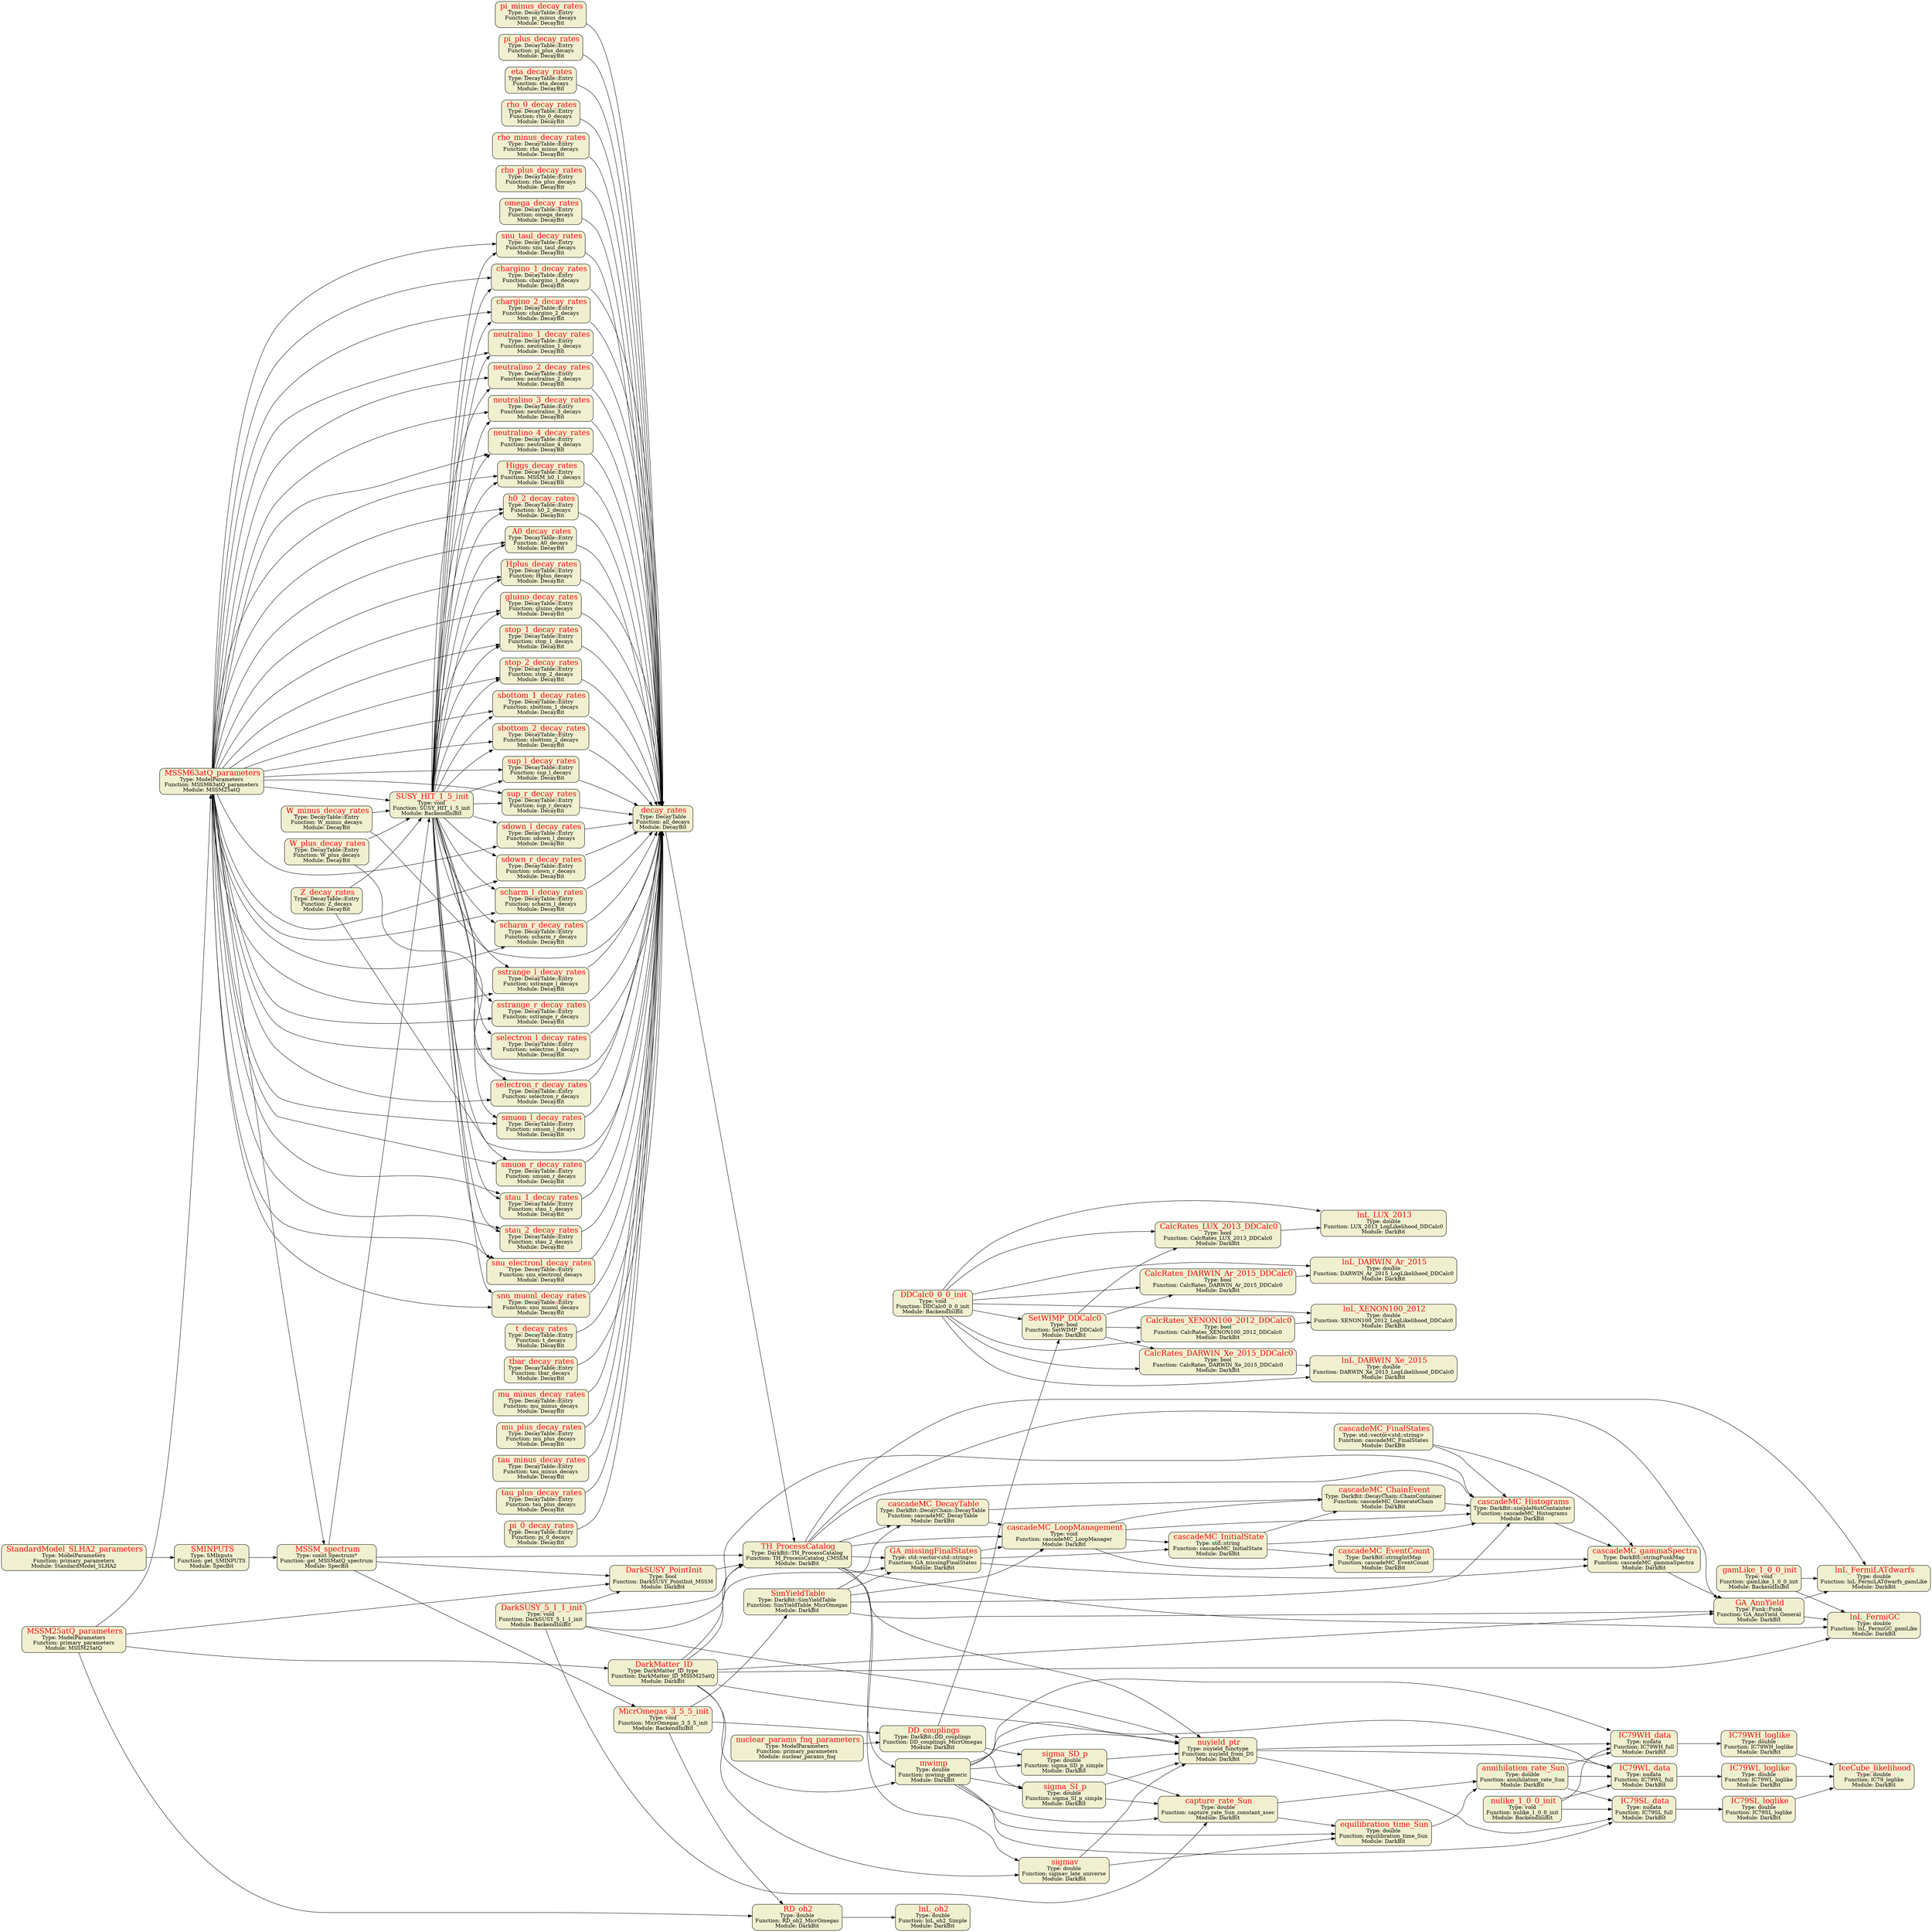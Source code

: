 digraph G {
	graph [rankdir=LR];
	0	 [fillcolor="#F0F0D0",
		label=< <font point-size="20" color="red">nuclear_params_fnq_parameters</font><br/>Type: ModelParameters<br/>Function: primary_parameters<br/>Module: nuclear_params_fnq>,
		shape=box,
		style="rounded,filled"];
	97	 [fillcolor="#F0F0D0",
		label=< <font point-size="20" color="red">DD_couplings</font><br/>Type: DarkBit::DD_couplings<br/>Function: DD_couplings_MicrOmegas<br/>Module: DarkBit>,
		shape=box,
		style="rounded,filled"];
	0 -> 97;
	103	 [fillcolor="#F0F0D0",
		label=< <font point-size="20" color="red">SetWIMP_DDCalc0</font><br/>Type: bool<br/>Function: SetWIMP_DDCalc0<br/>Module: DarkBit>,
		shape=box,
		style="rounded,filled"];
	97 -> 103;
	99	 [fillcolor="#F0F0D0",
		label=< <font point-size="20" color="red">sigma_SI_p</font><br/>Type: double<br/>Function: sigma_SI_p_simple<br/>Module: DarkBit>,
		shape=box,
		style="rounded,filled"];
	97 -> 99;
	101	 [fillcolor="#F0F0D0",
		label=< <font point-size="20" color="red">sigma_SD_p</font><br/>Type: double<br/>Function: sigma_SD_p_simple<br/>Module: DarkBit>,
		shape=box,
		style="rounded,filled"];
	97 -> 101;
	104	 [fillcolor="#F0F0D0",
		label=< <font point-size="20" color="red">CalcRates_XENON100_2012_DDCalc0</font><br/>Type: bool<br/>Function: CalcRates_XENON100_2012_DDCalc0<br/>Module: DarkBit>,
		shape=box,
		style="rounded,filled"];
	103 -> 104;
	105	 [fillcolor="#F0F0D0",
		label=< <font point-size="20" color="red">CalcRates_LUX_2013_DDCalc0</font><br/>Type: bool<br/>Function: CalcRates_LUX_2013_DDCalc0<br/>Module: DarkBit>,
		shape=box,
		style="rounded,filled"];
	103 -> 105;
	106	 [fillcolor="#F0F0D0",
		label=< <font point-size="20" color="red">CalcRates_DARWIN_Ar_2015_DDCalc0</font><br/>Type: bool<br/>Function: CalcRates_DARWIN_Ar_2015_DDCalc0<br/>Module: DarkBit>,
		shape=box,
		style="rounded,filled"];
	103 -> 106;
	107	 [fillcolor="#F0F0D0",
		label=< <font point-size="20" color="red">CalcRates_DARWIN_Xe_2015_DDCalc0</font><br/>Type: bool<br/>Function: CalcRates_DARWIN_Xe_2015_DDCalc0<br/>Module: DarkBit>,
		shape=box,
		style="rounded,filled"];
	103 -> 107;
	135	 [fillcolor="#F0F0D0",
		label=< <font point-size="20" color="red">nuyield_ptr</font><br/>Type: nuyield_functype<br/>Function: nuyield_from_DS<br/>Module: DarkBit>,
		shape=box,
		style="rounded,filled"];
	99 -> 135;
	132	 [fillcolor="#F0F0D0",
		label=< <font point-size="20" color="red">capture_rate_Sun</font><br/>Type: double<br/>Function: capture_rate_Sun_constant_xsec<br/>Module: DarkBit>,
		shape=box,
		style="rounded,filled"];
	99 -> 132;
	101 -> 135;
	101 -> 132;
	108	 [fillcolor="#F0F0D0",
		label=< <font point-size="20" color="red">lnL_XENON100_2012</font><br/>Type: double<br/>Function: XENON100_2012_LogLikelihood_DDCalc0<br/>Module: DarkBit>,
		shape=box,
		style="rounded,filled"];
	104 -> 108;
	114	 [fillcolor="#F0F0D0",
		label=< <font point-size="20" color="red">lnL_LUX_2013</font><br/>Type: double<br/>Function: LUX_2013_LogLikelihood_DDCalc0<br/>Module: DarkBit>,
		shape=box,
		style="rounded,filled"];
	105 -> 114;
	120	 [fillcolor="#F0F0D0",
		label=< <font point-size="20" color="red">lnL_DARWIN_Ar_2015</font><br/>Type: double<br/>Function: DARWIN_Ar_2015_LogLikelihood_DDCalc0<br/>Module: DarkBit>,
		shape=box,
		style="rounded,filled"];
	106 -> 120;
	126	 [fillcolor="#F0F0D0",
		label=< <font point-size="20" color="red">lnL_DARWIN_Xe_2015</font><br/>Type: double<br/>Function: DARWIN_Xe_2015_LogLikelihood_DDCalc0<br/>Module: DarkBit>,
		shape=box,
		style="rounded,filled"];
	107 -> 126;
	142	 [fillcolor="#F0F0D0",
		label=< <font point-size="20" color="red">IC79WH_data</font><br/>Type: nudata<br/>Function: IC79WH_full<br/>Module: DarkBit>,
		shape=box,
		style="rounded,filled"];
	135 -> 142;
	148	 [fillcolor="#F0F0D0",
		label=< <font point-size="20" color="red">IC79WL_data</font><br/>Type: nudata<br/>Function: IC79WL_full<br/>Module: DarkBit>,
		shape=box,
		style="rounded,filled"];
	135 -> 148;
	154	 [fillcolor="#F0F0D0",
		label=< <font point-size="20" color="red">IC79SL_data</font><br/>Type: nudata<br/>Function: IC79SL_full<br/>Module: DarkBit>,
		shape=box,
		style="rounded,filled"];
	135 -> 154;
	133	 [fillcolor="#F0F0D0",
		label=< <font point-size="20" color="red">equilibration_time_Sun</font><br/>Type: double<br/>Function: equilibration_time_Sun<br/>Module: DarkBit>,
		shape=box,
		style="rounded,filled"];
	132 -> 133;
	134	 [fillcolor="#F0F0D0",
		label=< <font point-size="20" color="red">annihilation_rate_Sun</font><br/>Type: double<br/>Function: annihilation_rate_Sun<br/>Module: DarkBit>,
		shape=box,
		style="rounded,filled"];
	132 -> 134;
	145	 [fillcolor="#F0F0D0",
		label=< <font point-size="20" color="red">IC79WH_loglike</font><br/>Type: double<br/>Function: IC79WH_loglike<br/>Module: DarkBit>,
		shape=box,
		style="rounded,filled"];
	142 -> 145;
	151	 [fillcolor="#F0F0D0",
		label=< <font point-size="20" color="red">IC79WL_loglike</font><br/>Type: double<br/>Function: IC79WL_loglike<br/>Module: DarkBit>,
		shape=box,
		style="rounded,filled"];
	148 -> 151;
	157	 [fillcolor="#F0F0D0",
		label=< <font point-size="20" color="red">IC79SL_loglike</font><br/>Type: double<br/>Function: IC79SL_loglike<br/>Module: DarkBit>,
		shape=box,
		style="rounded,filled"];
	154 -> 157;
	133 -> 134;
	134 -> 142;
	134 -> 148;
	134 -> 154;
	160	 [fillcolor="#F0F0D0",
		label=< <font point-size="20" color="red">IceCube_likelihood</font><br/>Type: double<br/>Function: IC79_loglike<br/>Module: DarkBit>,
		shape=box,
		style="rounded,filled"];
	145 -> 160;
	151 -> 160;
	157 -> 160;
	1	 [fillcolor="#F0F0D0",
		label=< <font point-size="20" color="red">StandardModel_SLHA2_parameters</font><br/>Type: ModelParameters<br/>Function: primary_parameters<br/>Module: StandardModel_SLHA2>,
		shape=box,
		style="rounded,filled"];
	168	 [fillcolor="#F0F0D0",
		label=< <font point-size="20" color="red">SMINPUTS</font><br/>Type: SMInputs<br/>Function: get_SMINPUTS<br/>Module: SpecBit>,
		shape=box,
		style="rounded,filled"];
	1 -> 168;
	171	 [fillcolor="#F0F0D0",
		label=< <font point-size="20" color="red">MSSM_spectrum</font><br/>Type: const Spectrum*<br/>Function: get_MSSMatQ_spectrum<br/>Module: SpecBit>,
		shape=box,
		style="rounded,filled"];
	168 -> 171;
	61	 [fillcolor="#F0F0D0",
		label=< <font point-size="20" color="red">DarkSUSY_PointInit</font><br/>Type: bool<br/>Function: DarkSUSY_PointInit_MSSM<br/>Module: DarkBit>,
		shape=box,
		style="rounded,filled"];
	171 -> 61;
	86	 [fillcolor="#F0F0D0",
		label=< <font point-size="20" color="red">TH_ProcessCatalog</font><br/>Type: DarkBit::TH_ProcessCatalog<br/>Function: TH_ProcessCatalog_CMSSM<br/>Module: DarkBit>,
		shape=box,
		style="rounded,filled"];
	171 -> 86;
	3	 [fillcolor="#F0F0D0",
		label=< <font point-size="20" color="red">SUSY_HIT_1_5_init</font><br/>Type: void<br/>Function: SUSY_HIT_1_5_init<br/>Module: BackendIniBit>,
		shape=box,
		style="rounded,filled"];
	171 -> 3;
	12	 [fillcolor="#F0F0D0",
		label=< <font point-size="20" color="red">MicrOmegas_3_5_5_init</font><br/>Type: void<br/>Function: MicrOmegas_3_5_5_init<br/>Module: BackendIniBit>,
		shape=box,
		style="rounded,filled"];
	171 -> 12;
	61 -> 86;
	86 -> 135;
	90	 [fillcolor="#F0F0D0",
		label=< <font point-size="20" color="red">lnL_FermiGC</font><br/>Type: double<br/>Function: lnL_FermiGC_gamLike<br/>Module: DarkBit>,
		shape=box,
		style="rounded,filled"];
	86 -> 90;
	84	 [fillcolor="#F0F0D0",
		label=< <font point-size="20" color="red">GA_AnnYield</font><br/>Type: Funk::Funk<br/>Function: GA_AnnYield_General<br/>Module: DarkBit>,
		shape=box,
		style="rounded,filled"];
	86 -> 84;
	83	 [fillcolor="#F0F0D0",
		label=< <font point-size="20" color="red">GA_missingFinalStates</font><br/>Type: std::vector&lt;std::string&gt;<br/>Function: GA_missingFinalStates<br/>Module: DarkBit>,
		shape=box,
		style="rounded,filled"];
	86 -> 83;
	93	 [fillcolor="#F0F0D0",
		label=< <font point-size="20" color="red">mwimp</font><br/>Type: double<br/>Function: mwimp_generic<br/>Module: DarkBit>,
		shape=box,
		style="rounded,filled"];
	86 -> 93;
	95	 [fillcolor="#F0F0D0",
		label=< <font point-size="20" color="red">sigmav</font><br/>Type: double<br/>Function: sigmav_late_universe<br/>Module: DarkBit>,
		shape=box,
		style="rounded,filled"];
	86 -> 95;
	78	 [fillcolor="#F0F0D0",
		label=< <font point-size="20" color="red">cascadeMC_Histograms</font><br/>Type: DarkBit::simpleHistContainter<br/>Function: cascadeMC_Histograms<br/>Module: DarkBit>,
		shape=box,
		style="rounded,filled"];
	86 -> 78;
	73	 [fillcolor="#F0F0D0",
		label=< <font point-size="20" color="red">cascadeMC_DecayTable</font><br/>Type: DarkBit::DecayChain::DecayTable<br/>Function: cascadeMC_DecayTable<br/>Module: DarkBit>,
		shape=box,
		style="rounded,filled"];
	86 -> 73;
	74	 [fillcolor="#F0F0D0",
		label=< <font point-size="20" color="red">cascadeMC_LoopManagement</font><br/>Type: void<br/>Function: cascadeMC_LoopManager<br/>Module: DarkBit>,
		shape=box,
		style="rounded,filled"];
	86 -> 74;
	89	 [fillcolor="#F0F0D0",
		label=< <font point-size="20" color="red">lnL_FermiLATdwarfs</font><br/>Type: double<br/>Function: lnL_FermiLATdwarfs_gamLike<br/>Module: DarkBit>,
		shape=box,
		style="rounded,filled"];
	86 -> 89;
	217	 [fillcolor="#F0F0D0",
		label=< <font point-size="20" color="red">Higgs_decay_rates</font><br/>Type: DecayTable::Entry<br/>Function: MSSM_h0_1_decays<br/>Module: DecayBit>,
		shape=box,
		style="rounded,filled"];
	3 -> 217;
	218	 [fillcolor="#F0F0D0",
		label=< <font point-size="20" color="red">h0_2_decay_rates</font><br/>Type: DecayTable::Entry<br/>Function: h0_2_decays<br/>Module: DecayBit>,
		shape=box,
		style="rounded,filled"];
	3 -> 218;
	219	 [fillcolor="#F0F0D0",
		label=< <font point-size="20" color="red">A0_decay_rates</font><br/>Type: DecayTable::Entry<br/>Function: A0_decays<br/>Module: DecayBit>,
		shape=box,
		style="rounded,filled"];
	3 -> 219;
	220	 [fillcolor="#F0F0D0",
		label=< <font point-size="20" color="red">Hplus_decay_rates</font><br/>Type: DecayTable::Entry<br/>Function: Hplus_decays<br/>Module: DecayBit>,
		shape=box,
		style="rounded,filled"];
	3 -> 220;
	221	 [fillcolor="#F0F0D0",
		label=< <font point-size="20" color="red">gluino_decay_rates</font><br/>Type: DecayTable::Entry<br/>Function: gluino_decays<br/>Module: DecayBit>,
		shape=box,
		style="rounded,filled"];
	3 -> 221;
	222	 [fillcolor="#F0F0D0",
		label=< <font point-size="20" color="red">stop_1_decay_rates</font><br/>Type: DecayTable::Entry<br/>Function: stop_1_decays<br/>Module: DecayBit>,
		shape=box,
		style="rounded,filled"];
	3 -> 222;
	223	 [fillcolor="#F0F0D0",
		label=< <font point-size="20" color="red">stop_2_decay_rates</font><br/>Type: DecayTable::Entry<br/>Function: stop_2_decays<br/>Module: DecayBit>,
		shape=box,
		style="rounded,filled"];
	3 -> 223;
	224	 [fillcolor="#F0F0D0",
		label=< <font point-size="20" color="red">sbottom_1_decay_rates</font><br/>Type: DecayTable::Entry<br/>Function: sbottom_1_decays<br/>Module: DecayBit>,
		shape=box,
		style="rounded,filled"];
	3 -> 224;
	225	 [fillcolor="#F0F0D0",
		label=< <font point-size="20" color="red">sbottom_2_decay_rates</font><br/>Type: DecayTable::Entry<br/>Function: sbottom_2_decays<br/>Module: DecayBit>,
		shape=box,
		style="rounded,filled"];
	3 -> 225;
	226	 [fillcolor="#F0F0D0",
		label=< <font point-size="20" color="red">sup_l_decay_rates</font><br/>Type: DecayTable::Entry<br/>Function: sup_l_decays<br/>Module: DecayBit>,
		shape=box,
		style="rounded,filled"];
	3 -> 226;
	227	 [fillcolor="#F0F0D0",
		label=< <font point-size="20" color="red">sup_r_decay_rates</font><br/>Type: DecayTable::Entry<br/>Function: sup_r_decays<br/>Module: DecayBit>,
		shape=box,
		style="rounded,filled"];
	3 -> 227;
	228	 [fillcolor="#F0F0D0",
		label=< <font point-size="20" color="red">sdown_l_decay_rates</font><br/>Type: DecayTable::Entry<br/>Function: sdown_l_decays<br/>Module: DecayBit>,
		shape=box,
		style="rounded,filled"];
	3 -> 228;
	229	 [fillcolor="#F0F0D0",
		label=< <font point-size="20" color="red">sdown_r_decay_rates</font><br/>Type: DecayTable::Entry<br/>Function: sdown_r_decays<br/>Module: DecayBit>,
		shape=box,
		style="rounded,filled"];
	3 -> 229;
	230	 [fillcolor="#F0F0D0",
		label=< <font point-size="20" color="red">scharm_l_decay_rates</font><br/>Type: DecayTable::Entry<br/>Function: scharm_l_decays<br/>Module: DecayBit>,
		shape=box,
		style="rounded,filled"];
	3 -> 230;
	231	 [fillcolor="#F0F0D0",
		label=< <font point-size="20" color="red">scharm_r_decay_rates</font><br/>Type: DecayTable::Entry<br/>Function: scharm_r_decays<br/>Module: DecayBit>,
		shape=box,
		style="rounded,filled"];
	3 -> 231;
	232	 [fillcolor="#F0F0D0",
		label=< <font point-size="20" color="red">sstrange_l_decay_rates</font><br/>Type: DecayTable::Entry<br/>Function: sstrange_l_decays<br/>Module: DecayBit>,
		shape=box,
		style="rounded,filled"];
	3 -> 232;
	233	 [fillcolor="#F0F0D0",
		label=< <font point-size="20" color="red">sstrange_r_decay_rates</font><br/>Type: DecayTable::Entry<br/>Function: sstrange_r_decays<br/>Module: DecayBit>,
		shape=box,
		style="rounded,filled"];
	3 -> 233;
	234	 [fillcolor="#F0F0D0",
		label=< <font point-size="20" color="red">selectron_l_decay_rates</font><br/>Type: DecayTable::Entry<br/>Function: selectron_l_decays<br/>Module: DecayBit>,
		shape=box,
		style="rounded,filled"];
	3 -> 234;
	235	 [fillcolor="#F0F0D0",
		label=< <font point-size="20" color="red">selectron_r_decay_rates</font><br/>Type: DecayTable::Entry<br/>Function: selectron_r_decays<br/>Module: DecayBit>,
		shape=box,
		style="rounded,filled"];
	3 -> 235;
	236	 [fillcolor="#F0F0D0",
		label=< <font point-size="20" color="red">smuon_l_decay_rates</font><br/>Type: DecayTable::Entry<br/>Function: smuon_l_decays<br/>Module: DecayBit>,
		shape=box,
		style="rounded,filled"];
	3 -> 236;
	237	 [fillcolor="#F0F0D0",
		label=< <font point-size="20" color="red">smuon_r_decay_rates</font><br/>Type: DecayTable::Entry<br/>Function: smuon_r_decays<br/>Module: DecayBit>,
		shape=box,
		style="rounded,filled"];
	3 -> 237;
	238	 [fillcolor="#F0F0D0",
		label=< <font point-size="20" color="red">stau_1_decay_rates</font><br/>Type: DecayTable::Entry<br/>Function: stau_1_decays<br/>Module: DecayBit>,
		shape=box,
		style="rounded,filled"];
	3 -> 238;
	239	 [fillcolor="#F0F0D0",
		label=< <font point-size="20" color="red">stau_2_decay_rates</font><br/>Type: DecayTable::Entry<br/>Function: stau_2_decays<br/>Module: DecayBit>,
		shape=box,
		style="rounded,filled"];
	3 -> 239;
	240	 [fillcolor="#F0F0D0",
		label=< <font point-size="20" color="red">snu_electronl_decay_rates</font><br/>Type: DecayTable::Entry<br/>Function: snu_electronl_decays<br/>Module: DecayBit>,
		shape=box,
		style="rounded,filled"];
	3 -> 240;
	241	 [fillcolor="#F0F0D0",
		label=< <font point-size="20" color="red">snu_muonl_decay_rates</font><br/>Type: DecayTable::Entry<br/>Function: snu_muonl_decays<br/>Module: DecayBit>,
		shape=box,
		style="rounded,filled"];
	3 -> 241;
	242	 [fillcolor="#F0F0D0",
		label=< <font point-size="20" color="red">snu_taul_decay_rates</font><br/>Type: DecayTable::Entry<br/>Function: snu_taul_decays<br/>Module: DecayBit>,
		shape=box,
		style="rounded,filled"];
	3 -> 242;
	243	 [fillcolor="#F0F0D0",
		label=< <font point-size="20" color="red">chargino_1_decay_rates</font><br/>Type: DecayTable::Entry<br/>Function: chargino_1_decays<br/>Module: DecayBit>,
		shape=box,
		style="rounded,filled"];
	3 -> 243;
	244	 [fillcolor="#F0F0D0",
		label=< <font point-size="20" color="red">chargino_2_decay_rates</font><br/>Type: DecayTable::Entry<br/>Function: chargino_2_decays<br/>Module: DecayBit>,
		shape=box,
		style="rounded,filled"];
	3 -> 244;
	245	 [fillcolor="#F0F0D0",
		label=< <font point-size="20" color="red">neutralino_1_decay_rates</font><br/>Type: DecayTable::Entry<br/>Function: neutralino_1_decays<br/>Module: DecayBit>,
		shape=box,
		style="rounded,filled"];
	3 -> 245;
	246	 [fillcolor="#F0F0D0",
		label=< <font point-size="20" color="red">neutralino_2_decay_rates</font><br/>Type: DecayTable::Entry<br/>Function: neutralino_2_decays<br/>Module: DecayBit>,
		shape=box,
		style="rounded,filled"];
	3 -> 246;
	247	 [fillcolor="#F0F0D0",
		label=< <font point-size="20" color="red">neutralino_3_decay_rates</font><br/>Type: DecayTable::Entry<br/>Function: neutralino_3_decays<br/>Module: DecayBit>,
		shape=box,
		style="rounded,filled"];
	3 -> 247;
	248	 [fillcolor="#F0F0D0",
		label=< <font point-size="20" color="red">neutralino_4_decay_rates</font><br/>Type: DecayTable::Entry<br/>Function: neutralino_4_decays<br/>Module: DecayBit>,
		shape=box,
		style="rounded,filled"];
	3 -> 248;
	12 -> 97;
	70	 [fillcolor="#F0F0D0",
		label=< <font point-size="20" color="red">RD_oh2</font><br/>Type: double<br/>Function: RD_oh2_MicrOmegas<br/>Module: DarkBit>,
		shape=box,
		style="rounded,filled"];
	12 -> 70;
	164	 [fillcolor="#F0F0D0",
		label=< <font point-size="20" color="red">SimYieldTable</font><br/>Type: DarkBit::SimYieldTable<br/>Function: SimYieldTable_MicrOmegas<br/>Module: DarkBit>,
		shape=box,
		style="rounded,filled"];
	12 -> 164;
	84 -> 90;
	84 -> 89;
	83 -> 74;
	79	 [fillcolor="#F0F0D0",
		label=< <font point-size="20" color="red">cascadeMC_gammaSpectra</font><br/>Type: DarkBit::stringFunkMap<br/>Function: cascadeMC_gammaSpectra<br/>Module: DarkBit>,
		shape=box,
		style="rounded,filled"];
	83 -> 79;
	75	 [fillcolor="#F0F0D0",
		label=< <font point-size="20" color="red">cascadeMC_InitialState</font><br/>Type: std::string<br/>Function: cascadeMC_InitialState<br/>Module: DarkBit>,
		shape=box,
		style="rounded,filled"];
	83 -> 75;
	93 -> 99;
	93 -> 101;
	93 -> 135;
	93 -> 132;
	93 -> 142;
	93 -> 148;
	93 -> 154;
	93 -> 133;
	95 -> 135;
	95 -> 133;
	78 -> 79;
	73 -> 74;
	77	 [fillcolor="#F0F0D0",
		label=< <font point-size="20" color="red">cascadeMC_ChainEvent</font><br/>Type: DarkBit::DecayChain::ChainContainer<br/>Function: cascadeMC_GenerateChain<br/>Module: DarkBit>,
		shape=box,
		style="rounded,filled"];
	73 -> 77;
	74 -> 78;
	74 -> 75;
	74 -> 77;
	76	 [fillcolor="#F0F0D0",
		label=< <font point-size="20" color="red">cascadeMC_EventCount</font><br/>Type: DarkBit::stringIntMap<br/>Function: cascadeMC_EventCount<br/>Module: DarkBit>,
		shape=box,
		style="rounded,filled"];
	74 -> 76;
	249	 [fillcolor="#F0F0D0",
		label=< <font point-size="20" color="red">decay_rates</font><br/>Type: DecayTable<br/>Function: all_decays<br/>Module: DecayBit>,
		shape=box,
		style="rounded,filled"];
	217 -> 249;
	218 -> 249;
	219 -> 249;
	220 -> 249;
	221 -> 249;
	222 -> 249;
	223 -> 249;
	224 -> 249;
	225 -> 249;
	226 -> 249;
	227 -> 249;
	228 -> 249;
	229 -> 249;
	230 -> 249;
	231 -> 249;
	232 -> 249;
	233 -> 249;
	234 -> 249;
	235 -> 249;
	236 -> 249;
	237 -> 249;
	238 -> 249;
	239 -> 249;
	240 -> 249;
	241 -> 249;
	242 -> 249;
	243 -> 249;
	244 -> 249;
	245 -> 249;
	246 -> 249;
	247 -> 249;
	248 -> 249;
	92	 [fillcolor="#F0F0D0",
		label=< <font point-size="20" color="red">lnL_oh2</font><br/>Type: double<br/>Function: lnL_oh2_Simple<br/>Module: DarkBit>,
		shape=box,
		style="rounded,filled"];
	70 -> 92;
	164 -> 84;
	164 -> 83;
	164 -> 78;
	164 -> 73;
	164 -> 74;
	79 -> 84;
	75 -> 78;
	75 -> 77;
	75 -> 76;
	77 -> 78;
	76 -> 79;
	249 -> 86;
	2	 [fillcolor="#F0F0D0",
		label=< <font point-size="20" color="red">MSSM25atQ_parameters</font><br/>Type: ModelParameters<br/>Function: primary_parameters<br/>Module: MSSM25atQ>,
		shape=box,
		style="rounded,filled"];
	2 -> 61;
	2 -> 70;
	167	 [fillcolor="#F0F0D0",
		label=< <font point-size="20" color="red">DarkMatter_ID</font><br/>Type: DarkMatter_ID_type<br/>Function: DarkMatter_ID_MSSM25atQ<br/>Module: DarkBit>,
		shape=box,
		style="rounded,filled"];
	2 -> 167;
	279	 [fillcolor="#F0F0D0",
		label=< <font point-size="20" color="red">MSSM63atQ_parameters</font><br/>Type: ModelParameters<br/>Function: MSSM63atQ_parameters<br/>Module: MSSM25atQ>,
		shape=box,
		style="rounded,filled"];
	2 -> 279;
	167 -> 135;
	167 -> 86;
	167 -> 90;
	167 -> 84;
	167 -> 83;
	167 -> 93;
	167 -> 95;
	279 -> 171;
	279 -> 3;
	279 -> 217;
	279 -> 218;
	279 -> 219;
	279 -> 220;
	279 -> 221;
	279 -> 222;
	279 -> 223;
	279 -> 224;
	279 -> 225;
	279 -> 226;
	279 -> 227;
	279 -> 228;
	279 -> 229;
	279 -> 230;
	279 -> 231;
	279 -> 232;
	279 -> 233;
	279 -> 234;
	279 -> 235;
	279 -> 236;
	279 -> 237;
	279 -> 238;
	279 -> 239;
	279 -> 240;
	279 -> 241;
	279 -> 242;
	279 -> 243;
	279 -> 244;
	279 -> 245;
	279 -> 246;
	279 -> 247;
	279 -> 248;
	13	 [fillcolor="#F0F0D0",
		label=< <font point-size="20" color="red">nulike_1_0_0_init</font><br/>Type: void<br/>Function: nulike_1_0_0_init<br/>Module: BackendIniBit>,
		shape=box,
		style="rounded,filled"];
	13 -> 142;
	13 -> 148;
	13 -> 154;
	15	 [fillcolor="#F0F0D0",
		label=< <font point-size="20" color="red">DarkSUSY_5_1_1_init</font><br/>Type: void<br/>Function: DarkSUSY_5_1_1_init<br/>Module: BackendIniBit>,
		shape=box,
		style="rounded,filled"];
	15 -> 135;
	15 -> 132;
	15 -> 61;
	15 -> 86;
	15 -> 78;
	17	 [fillcolor="#F0F0D0",
		label=< <font point-size="20" color="red">DDCalc0_0_0_init</font><br/>Type: void<br/>Function: DDCalc0_0_0_init<br/>Module: BackendIniBit>,
		shape=box,
		style="rounded,filled"];
	17 -> 103;
	17 -> 104;
	17 -> 105;
	17 -> 106;
	17 -> 107;
	17 -> 108;
	17 -> 114;
	17 -> 120;
	17 -> 126;
	18	 [fillcolor="#F0F0D0",
		label=< <font point-size="20" color="red">gamLike_1_0_0_init</font><br/>Type: void<br/>Function: gamLike_1_0_0_init<br/>Module: BackendIniBit>,
		shape=box,
		style="rounded,filled"];
	18 -> 90;
	18 -> 89;
	71	 [fillcolor="#F0F0D0",
		label=< <font point-size="20" color="red">cascadeMC_FinalStates</font><br/>Type: std::vector&lt;std::string&gt;<br/>Function: cascadeMC_FinalStates<br/>Module: DarkBit>,
		shape=box,
		style="rounded,filled"];
	71 -> 78;
	71 -> 79;
	250	 [fillcolor="#F0F0D0",
		label=< <font point-size="20" color="red">W_minus_decay_rates</font><br/>Type: DecayTable::Entry<br/>Function: W_minus_decays<br/>Module: DecayBit>,
		shape=box,
		style="rounded,filled"];
	250 -> 3;
	250 -> 249;
	251	 [fillcolor="#F0F0D0",
		label=< <font point-size="20" color="red">W_plus_decay_rates</font><br/>Type: DecayTable::Entry<br/>Function: W_plus_decays<br/>Module: DecayBit>,
		shape=box,
		style="rounded,filled"];
	251 -> 3;
	251 -> 249;
	252	 [fillcolor="#F0F0D0",
		label=< <font point-size="20" color="red">Z_decay_rates</font><br/>Type: DecayTable::Entry<br/>Function: Z_decays<br/>Module: DecayBit>,
		shape=box,
		style="rounded,filled"];
	252 -> 3;
	252 -> 249;
	253	 [fillcolor="#F0F0D0",
		label=< <font point-size="20" color="red">t_decay_rates</font><br/>Type: DecayTable::Entry<br/>Function: t_decays<br/>Module: DecayBit>,
		shape=box,
		style="rounded,filled"];
	253 -> 249;
	254	 [fillcolor="#F0F0D0",
		label=< <font point-size="20" color="red">tbar_decay_rates</font><br/>Type: DecayTable::Entry<br/>Function: tbar_decays<br/>Module: DecayBit>,
		shape=box,
		style="rounded,filled"];
	254 -> 249;
	255	 [fillcolor="#F0F0D0",
		label=< <font point-size="20" color="red">mu_minus_decay_rates</font><br/>Type: DecayTable::Entry<br/>Function: mu_minus_decays<br/>Module: DecayBit>,
		shape=box,
		style="rounded,filled"];
	255 -> 249;
	256	 [fillcolor="#F0F0D0",
		label=< <font point-size="20" color="red">mu_plus_decay_rates</font><br/>Type: DecayTable::Entry<br/>Function: mu_plus_decays<br/>Module: DecayBit>,
		shape=box,
		style="rounded,filled"];
	256 -> 249;
	257	 [fillcolor="#F0F0D0",
		label=< <font point-size="20" color="red">tau_minus_decay_rates</font><br/>Type: DecayTable::Entry<br/>Function: tau_minus_decays<br/>Module: DecayBit>,
		shape=box,
		style="rounded,filled"];
	257 -> 249;
	258	 [fillcolor="#F0F0D0",
		label=< <font point-size="20" color="red">tau_plus_decay_rates</font><br/>Type: DecayTable::Entry<br/>Function: tau_plus_decays<br/>Module: DecayBit>,
		shape=box,
		style="rounded,filled"];
	258 -> 249;
	259	 [fillcolor="#F0F0D0",
		label=< <font point-size="20" color="red">pi_0_decay_rates</font><br/>Type: DecayTable::Entry<br/>Function: pi_0_decays<br/>Module: DecayBit>,
		shape=box,
		style="rounded,filled"];
	259 -> 249;
	260	 [fillcolor="#F0F0D0",
		label=< <font point-size="20" color="red">pi_minus_decay_rates</font><br/>Type: DecayTable::Entry<br/>Function: pi_minus_decays<br/>Module: DecayBit>,
		shape=box,
		style="rounded,filled"];
	260 -> 249;
	261	 [fillcolor="#F0F0D0",
		label=< <font point-size="20" color="red">pi_plus_decay_rates</font><br/>Type: DecayTable::Entry<br/>Function: pi_plus_decays<br/>Module: DecayBit>,
		shape=box,
		style="rounded,filled"];
	261 -> 249;
	262	 [fillcolor="#F0F0D0",
		label=< <font point-size="20" color="red">eta_decay_rates</font><br/>Type: DecayTable::Entry<br/>Function: eta_decays<br/>Module: DecayBit>,
		shape=box,
		style="rounded,filled"];
	262 -> 249;
	263	 [fillcolor="#F0F0D0",
		label=< <font point-size="20" color="red">rho_0_decay_rates</font><br/>Type: DecayTable::Entry<br/>Function: rho_0_decays<br/>Module: DecayBit>,
		shape=box,
		style="rounded,filled"];
	263 -> 249;
	264	 [fillcolor="#F0F0D0",
		label=< <font point-size="20" color="red">rho_minus_decay_rates</font><br/>Type: DecayTable::Entry<br/>Function: rho_minus_decays<br/>Module: DecayBit>,
		shape=box,
		style="rounded,filled"];
	264 -> 249;
	265	 [fillcolor="#F0F0D0",
		label=< <font point-size="20" color="red">rho_plus_decay_rates</font><br/>Type: DecayTable::Entry<br/>Function: rho_plus_decays<br/>Module: DecayBit>,
		shape=box,
		style="rounded,filled"];
	265 -> 249;
	266	 [fillcolor="#F0F0D0",
		label=< <font point-size="20" color="red">omega_decay_rates</font><br/>Type: DecayTable::Entry<br/>Function: omega_decays<br/>Module: DecayBit>,
		shape=box,
		style="rounded,filled"];
	266 -> 249;
}
